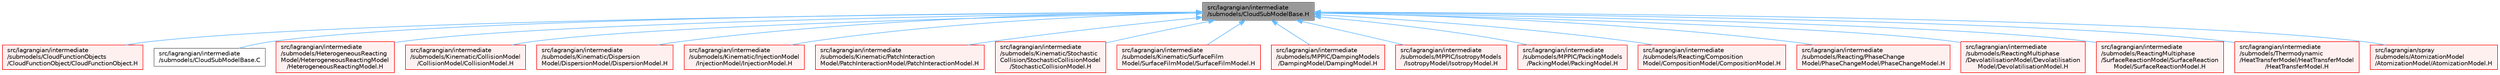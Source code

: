 digraph "src/lagrangian/intermediate/submodels/CloudSubModelBase.H"
{
 // LATEX_PDF_SIZE
  bgcolor="transparent";
  edge [fontname=Helvetica,fontsize=10,labelfontname=Helvetica,labelfontsize=10];
  node [fontname=Helvetica,fontsize=10,shape=box,height=0.2,width=0.4];
  Node1 [id="Node000001",label="src/lagrangian/intermediate\l/submodels/CloudSubModelBase.H",height=0.2,width=0.4,color="gray40", fillcolor="grey60", style="filled", fontcolor="black",tooltip=" "];
  Node1 -> Node2 [id="edge1_Node000001_Node000002",dir="back",color="steelblue1",style="solid",tooltip=" "];
  Node2 [id="Node000002",label="src/lagrangian/intermediate\l/submodels/CloudFunctionObjects\l/CloudFunctionObject/CloudFunctionObject.H",height=0.2,width=0.4,color="red", fillcolor="#FFF0F0", style="filled",URL="$CloudFunctionObject_8H.html",tooltip=" "];
  Node1 -> Node82 [id="edge2_Node000001_Node000082",dir="back",color="steelblue1",style="solid",tooltip=" "];
  Node82 [id="Node000082",label="src/lagrangian/intermediate\l/submodels/CloudSubModelBase.C",height=0.2,width=0.4,color="grey40", fillcolor="white", style="filled",URL="$CloudSubModelBase_8C.html",tooltip=" "];
  Node1 -> Node83 [id="edge3_Node000001_Node000083",dir="back",color="steelblue1",style="solid",tooltip=" "];
  Node83 [id="Node000083",label="src/lagrangian/intermediate\l/submodels/HeterogeneousReacting\lModel/HeterogeneousReactingModel\l/HeterogeneousReactingModel.H",height=0.2,width=0.4,color="red", fillcolor="#FFF0F0", style="filled",URL="$HeterogeneousReactingModel_8H.html",tooltip=" "];
  Node1 -> Node94 [id="edge4_Node000001_Node000094",dir="back",color="steelblue1",style="solid",tooltip=" "];
  Node94 [id="Node000094",label="src/lagrangian/intermediate\l/submodels/Kinematic/CollisionModel\l/CollisionModel/CollisionModel.H",height=0.2,width=0.4,color="red", fillcolor="#FFF0F0", style="filled",URL="$CollisionModel_8H.html",tooltip=" "];
  Node1 -> Node103 [id="edge5_Node000001_Node000103",dir="back",color="steelblue1",style="solid",tooltip=" "];
  Node103 [id="Node000103",label="src/lagrangian/intermediate\l/submodels/Kinematic/Dispersion\lModel/DispersionModel/DispersionModel.H",height=0.2,width=0.4,color="red", fillcolor="#FFF0F0", style="filled",URL="$DispersionModel_8H.html",tooltip=" "];
  Node1 -> Node116 [id="edge6_Node000001_Node000116",dir="back",color="steelblue1",style="solid",tooltip=" "];
  Node116 [id="Node000116",label="src/lagrangian/intermediate\l/submodels/Kinematic/InjectionModel\l/InjectionModel/InjectionModel.H",height=0.2,width=0.4,color="red", fillcolor="#FFF0F0", style="filled",URL="$InjectionModel_8H.html",tooltip=" "];
  Node1 -> Node156 [id="edge7_Node000001_Node000156",dir="back",color="steelblue1",style="solid",tooltip=" "];
  Node156 [id="Node000156",label="src/lagrangian/intermediate\l/submodels/Kinematic/PatchInteraction\lModel/PatchInteractionModel/PatchInteractionModel.H",height=0.2,width=0.4,color="red", fillcolor="#FFF0F0", style="filled",URL="$PatchInteractionModel_8H.html",tooltip=" "];
  Node1 -> Node173 [id="edge8_Node000001_Node000173",dir="back",color="steelblue1",style="solid",tooltip=" "];
  Node173 [id="Node000173",label="src/lagrangian/intermediate\l/submodels/Kinematic/Stochastic\lCollision/StochasticCollisionModel\l/StochasticCollisionModel.H",height=0.2,width=0.4,color="red", fillcolor="#FFF0F0", style="filled",URL="$StochasticCollisionModel_8H.html",tooltip=" "];
  Node1 -> Node187 [id="edge9_Node000001_Node000187",dir="back",color="steelblue1",style="solid",tooltip=" "];
  Node187 [id="Node000187",label="src/lagrangian/intermediate\l/submodels/Kinematic/SurfaceFilm\lModel/SurfaceFilmModel/SurfaceFilmModel.H",height=0.2,width=0.4,color="red", fillcolor="#FFF0F0", style="filled",URL="$SurfaceFilmModel_8H.html",tooltip=" "];
  Node1 -> Node200 [id="edge10_Node000001_Node000200",dir="back",color="steelblue1",style="solid",tooltip=" "];
  Node200 [id="Node000200",label="src/lagrangian/intermediate\l/submodels/MPPIC/DampingModels\l/DampingModel/DampingModel.H",height=0.2,width=0.4,color="red", fillcolor="#FFF0F0", style="filled",URL="$DampingModel_8H.html",tooltip=" "];
  Node1 -> Node208 [id="edge11_Node000001_Node000208",dir="back",color="steelblue1",style="solid",tooltip=" "];
  Node208 [id="Node000208",label="src/lagrangian/intermediate\l/submodels/MPPIC/IsotropyModels\l/IsotropyModel/IsotropyModel.H",height=0.2,width=0.4,color="red", fillcolor="#FFF0F0", style="filled",URL="$IsotropyModel_8H.html",tooltip=" "];
  Node1 -> Node215 [id="edge12_Node000001_Node000215",dir="back",color="steelblue1",style="solid",tooltip=" "];
  Node215 [id="Node000215",label="src/lagrangian/intermediate\l/submodels/MPPIC/PackingModels\l/PackingModel/PackingModel.H",height=0.2,width=0.4,color="red", fillcolor="#FFF0F0", style="filled",URL="$PackingModel_8H.html",tooltip=" "];
  Node1 -> Node224 [id="edge13_Node000001_Node000224",dir="back",color="steelblue1",style="solid",tooltip=" "];
  Node224 [id="Node000224",label="src/lagrangian/intermediate\l/submodels/Reacting/Composition\lModel/CompositionModel/CompositionModel.H",height=0.2,width=0.4,color="red", fillcolor="#FFF0F0", style="filled",URL="$CompositionModel_8H.html",tooltip=" "];
  Node1 -> Node238 [id="edge14_Node000001_Node000238",dir="back",color="steelblue1",style="solid",tooltip=" "];
  Node238 [id="Node000238",label="src/lagrangian/intermediate\l/submodels/Reacting/PhaseChange\lModel/PhaseChangeModel/PhaseChangeModel.H",height=0.2,width=0.4,color="red", fillcolor="#FFF0F0", style="filled",URL="$PhaseChangeModel_8H.html",tooltip=" "];
  Node1 -> Node250 [id="edge15_Node000001_Node000250",dir="back",color="steelblue1",style="solid",tooltip=" "];
  Node250 [id="Node000250",label="src/lagrangian/intermediate\l/submodels/ReactingMultiphase\l/DevolatilisationModel/Devolatilisation\lModel/DevolatilisationModel.H",height=0.2,width=0.4,color="red", fillcolor="#FFF0F0", style="filled",URL="$DevolatilisationModel_8H.html",tooltip=" "];
  Node1 -> Node261 [id="edge16_Node000001_Node000261",dir="back",color="steelblue1",style="solid",tooltip=" "];
  Node261 [id="Node000261",label="src/lagrangian/intermediate\l/submodels/ReactingMultiphase\l/SurfaceReactionModel/SurfaceReaction\lModel/SurfaceReactionModel.H",height=0.2,width=0.4,color="red", fillcolor="#FFF0F0", style="filled",URL="$SurfaceReactionModel_8H.html",tooltip=" "];
  Node1 -> Node278 [id="edge17_Node000001_Node000278",dir="back",color="steelblue1",style="solid",tooltip=" "];
  Node278 [id="Node000278",label="src/lagrangian/intermediate\l/submodels/Thermodynamic\l/HeatTransferModel/HeatTransferModel\l/HeatTransferModel.H",height=0.2,width=0.4,color="red", fillcolor="#FFF0F0", style="filled",URL="$HeatTransferModel_8H.html",tooltip=" "];
  Node1 -> Node286 [id="edge18_Node000001_Node000286",dir="back",color="steelblue1",style="solid",tooltip=" "];
  Node286 [id="Node000286",label="src/lagrangian/spray\l/submodels/AtomizationModel\l/AtomizationModel/AtomizationModel.H",height=0.2,width=0.4,color="red", fillcolor="#FFF0F0", style="filled",URL="$AtomizationModel_8H.html",tooltip=" "];
}
